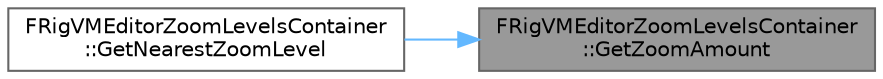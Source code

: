 digraph "FRigVMEditorZoomLevelsContainer::GetZoomAmount"
{
 // INTERACTIVE_SVG=YES
 // LATEX_PDF_SIZE
  bgcolor="transparent";
  edge [fontname=Helvetica,fontsize=10,labelfontname=Helvetica,labelfontsize=10];
  node [fontname=Helvetica,fontsize=10,shape=box,height=0.2,width=0.4];
  rankdir="RL";
  Node1 [id="Node000001",label="FRigVMEditorZoomLevelsContainer\l::GetZoomAmount",height=0.2,width=0.4,color="gray40", fillcolor="grey60", style="filled", fontcolor="black",tooltip=" "];
  Node1 -> Node2 [id="edge1_Node000001_Node000002",dir="back",color="steelblue1",style="solid",tooltip=" "];
  Node2 [id="Node000002",label="FRigVMEditorZoomLevelsContainer\l::GetNearestZoomLevel",height=0.2,width=0.4,color="grey40", fillcolor="white", style="filled",URL="$d6/d06/structFRigVMEditorZoomLevelsContainer.html#aac22839deaa2b01e9673eab21fe399c7",tooltip=" "];
}
